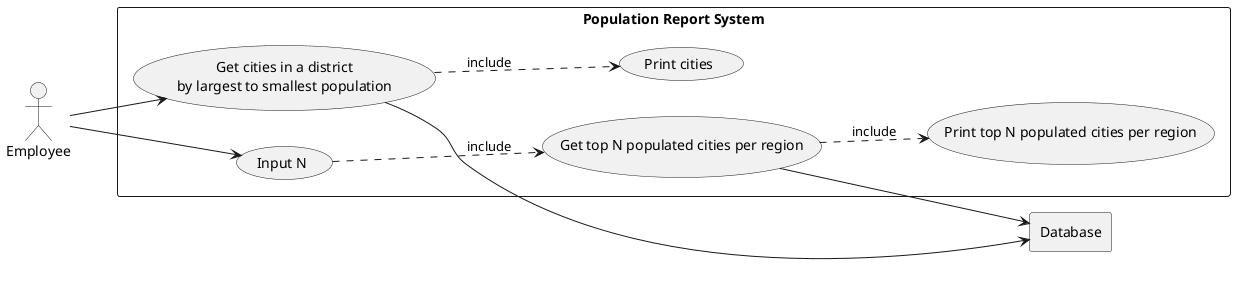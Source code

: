 @startuml
left to right direction
actor E as "Employee"

rectangle "Population Report System" {

    usecase UC11 as "Get cities in a district
    by largest to smallest population"

    usecase UC11a as "Print cities"

    usecase UC14 as "Get top N populated cities per region"

    usecase UC14b as "Input N"
    usecase UC14a as "Print top N populated cities per region"
}
rectangle Database

E --> UC14b
UC14b ..> UC14 : include

UC14 ..> UC14a : include
UC14 --> Database

E --> UC11
UC11 ..> UC11a : include
UC11 --> Database

@enduml